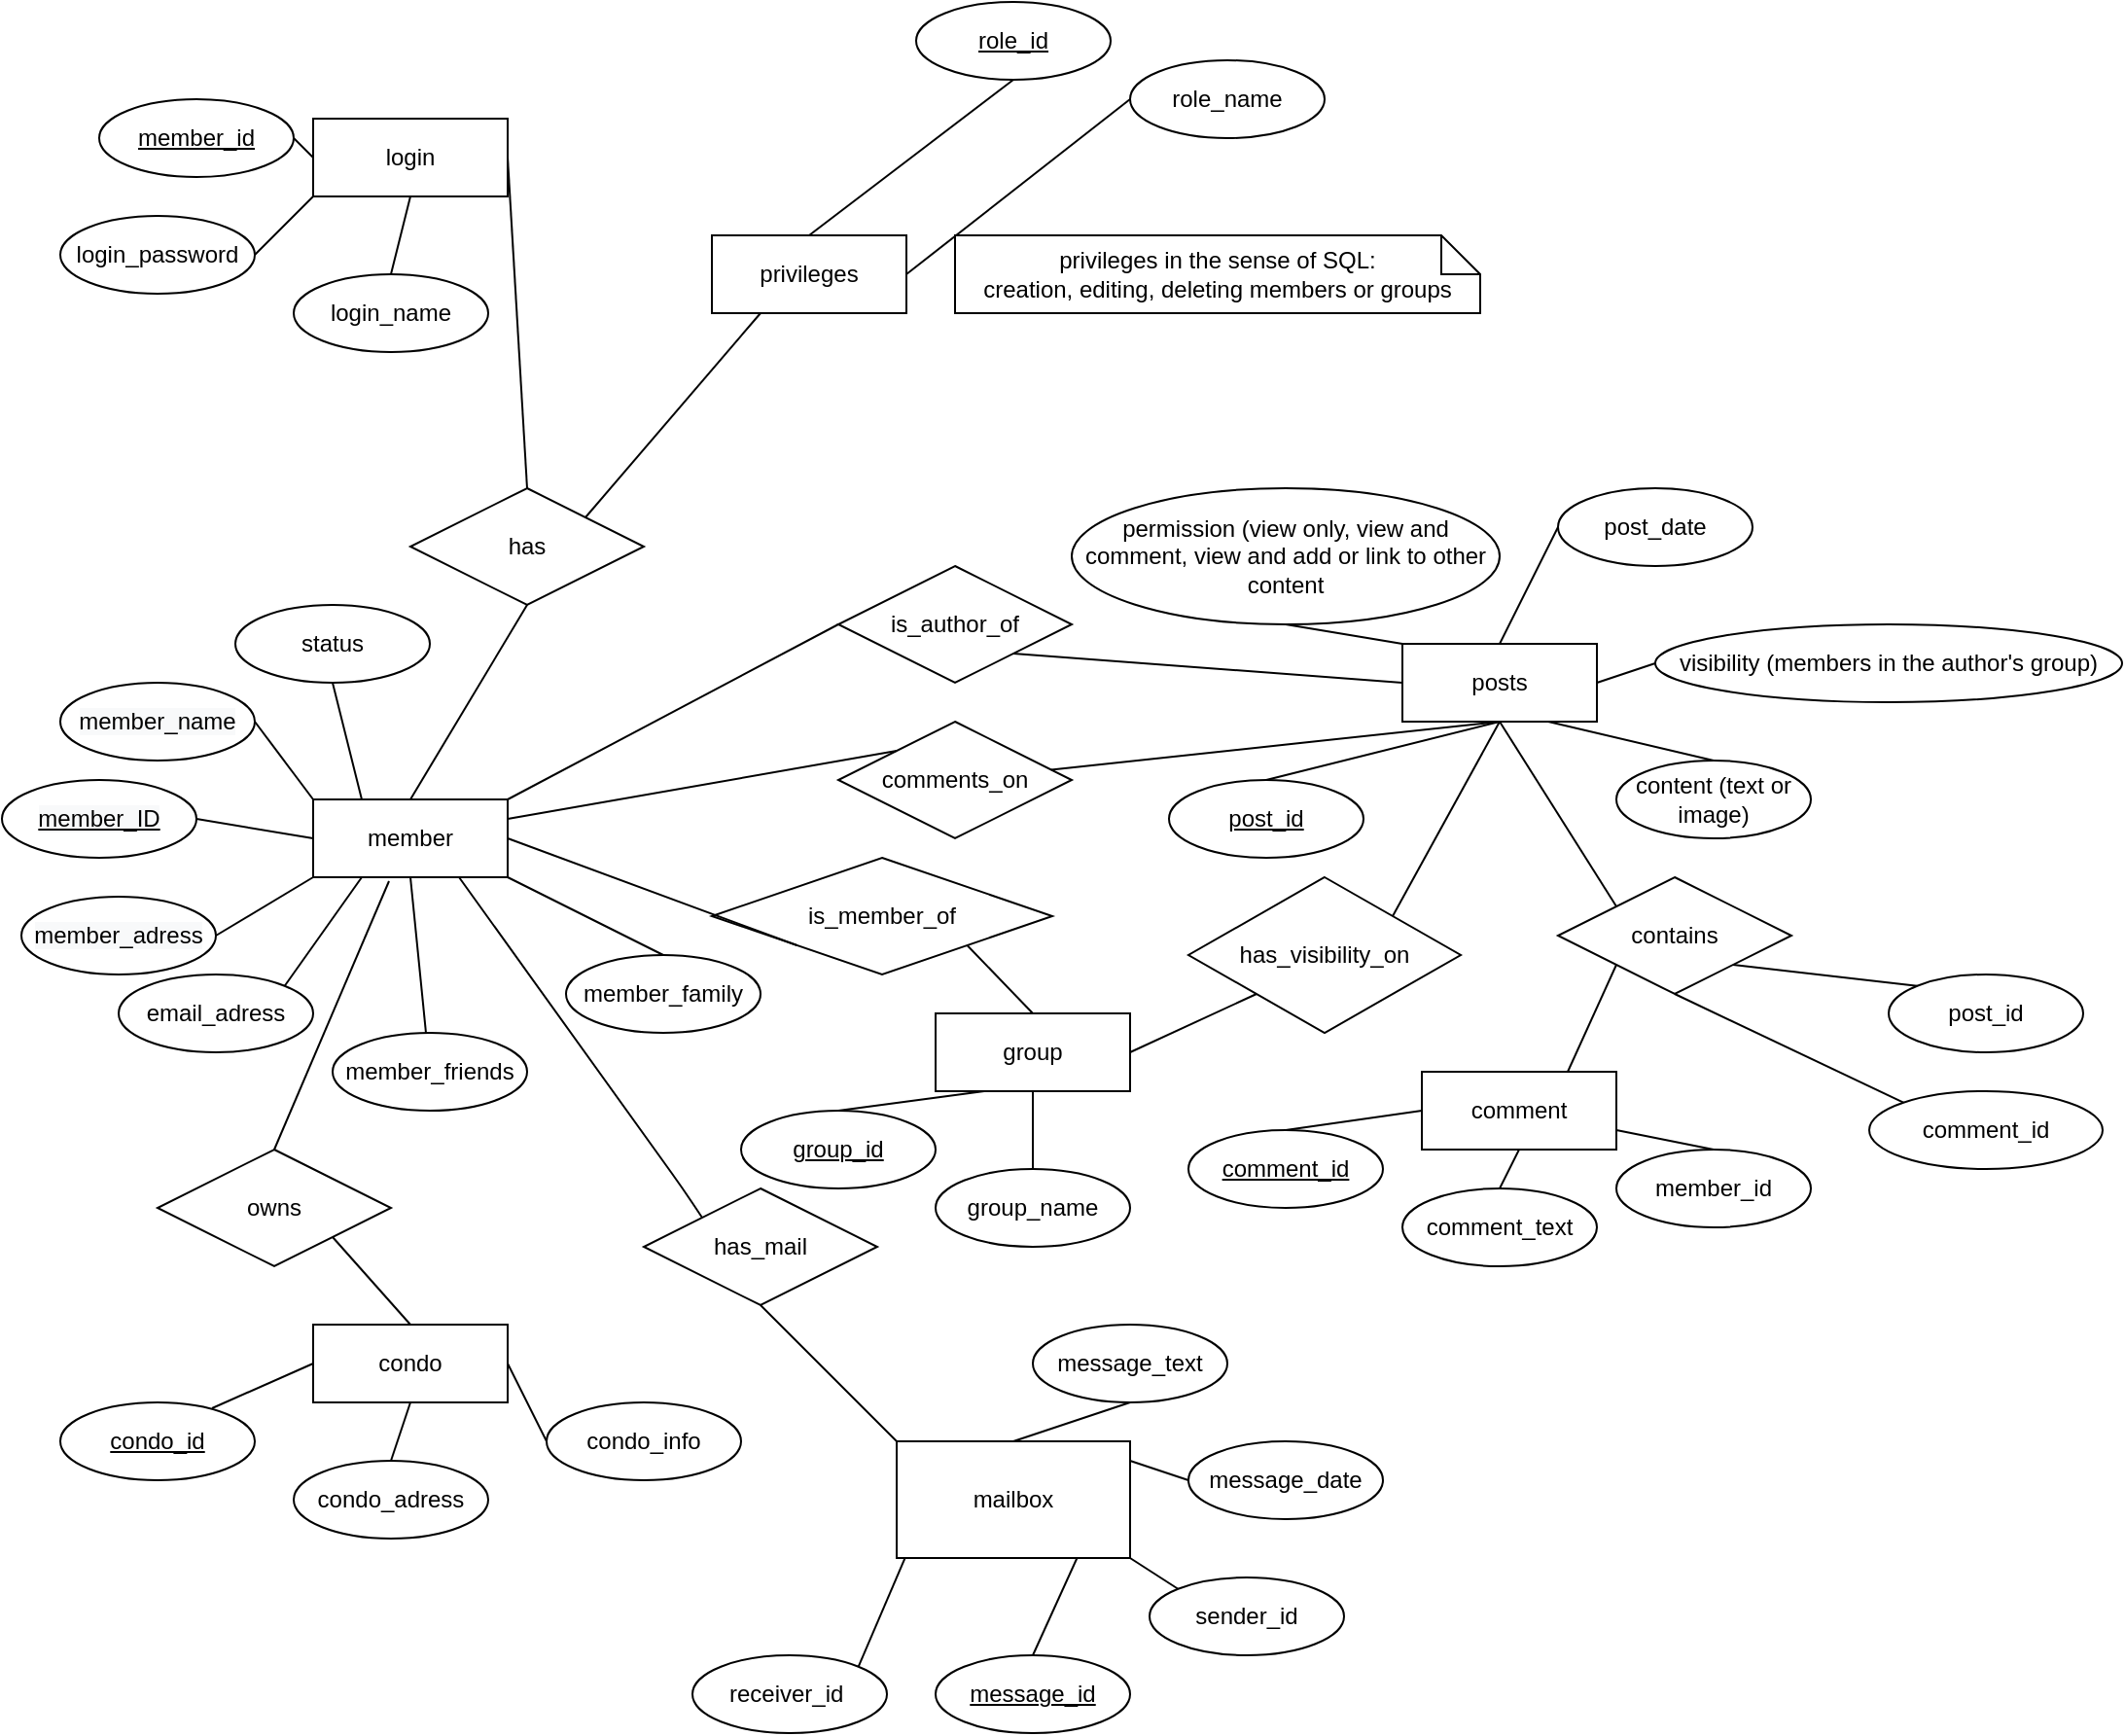 <mxfile version="13.9.8" type="device"><diagram id="R2lEEEUBdFMjLlhIrx00" name="Page-1"><mxGraphModel dx="1422" dy="1862" grid="1" gridSize="10" guides="1" tooltips="1" connect="1" arrows="1" fold="1" page="1" pageScale="1" pageWidth="850" pageHeight="1100" math="0" shadow="0" extFonts="Permanent Marker^https://fonts.googleapis.com/css?family=Permanent+Marker"><root><mxCell id="0"/><mxCell id="1" parent="0"/><mxCell id="h3ni8Memsmb077APxhq8-2" value="member" style="whiteSpace=wrap;html=1;align=center;" parent="1" vertex="1"><mxGeometry x="170" y="390" width="100" height="40" as="geometry"/></mxCell><mxCell id="h3ni8Memsmb077APxhq8-4" value="email_adress" style="ellipse;whiteSpace=wrap;html=1;align=center;" parent="1" vertex="1"><mxGeometry x="70" y="480" width="100" height="40" as="geometry"/></mxCell><mxCell id="h3ni8Memsmb077APxhq8-8" value="member_family" style="ellipse;whiteSpace=wrap;html=1;align=center;" parent="1" vertex="1"><mxGeometry x="300" y="470" width="100" height="40" as="geometry"/></mxCell><mxCell id="h3ni8Memsmb077APxhq8-9" value="member_friends" style="ellipse;whiteSpace=wrap;html=1;align=center;" parent="1" vertex="1"><mxGeometry x="180" y="510" width="100" height="40" as="geometry"/></mxCell><mxCell id="h3ni8Memsmb077APxhq8-10" value="has" style="shape=rhombus;perimeter=rhombusPerimeter;whiteSpace=wrap;html=1;align=center;" parent="1" vertex="1"><mxGeometry x="220" y="230" width="120" height="60" as="geometry"/></mxCell><mxCell id="h3ni8Memsmb077APxhq8-11" value="login" style="whiteSpace=wrap;html=1;align=center;" parent="1" vertex="1"><mxGeometry x="170" y="40" width="100" height="40" as="geometry"/></mxCell><mxCell id="h3ni8Memsmb077APxhq8-13" value="login_password" style="ellipse;whiteSpace=wrap;html=1;align=center;" parent="1" vertex="1"><mxGeometry x="40" y="90" width="100" height="40" as="geometry"/></mxCell><mxCell id="h3ni8Memsmb077APxhq8-14" value="login_name" style="ellipse;whiteSpace=wrap;html=1;align=center;" parent="1" vertex="1"><mxGeometry x="160" y="120" width="100" height="40" as="geometry"/></mxCell><mxCell id="h3ni8Memsmb077APxhq8-17" value="member_id" style="ellipse;whiteSpace=wrap;html=1;align=center;fontStyle=4;" parent="1" vertex="1"><mxGeometry x="60" y="30" width="100" height="40" as="geometry"/></mxCell><mxCell id="h3ni8Memsmb077APxhq8-18" value="&lt;span style=&quot;color: rgb(0 , 0 , 0) ; font-family: &amp;#34;helvetica&amp;#34; ; font-size: 12px ; font-style: normal ; font-weight: 400 ; letter-spacing: normal ; text-align: center ; text-indent: 0px ; text-transform: none ; word-spacing: 0px ; background-color: rgb(248 , 249 , 250) ; display: inline ; float: none&quot;&gt;member_adress&lt;/span&gt;" style="ellipse;whiteSpace=wrap;html=1;align=center;" parent="1" vertex="1"><mxGeometry x="20" y="440" width="100" height="40" as="geometry"/></mxCell><mxCell id="h3ni8Memsmb077APxhq8-19" value="&#10;&#10;&lt;span style=&quot;color: rgb(0, 0, 0); font-family: helvetica; font-size: 12px; font-style: normal; font-weight: 400; letter-spacing: normal; text-align: center; text-indent: 0px; text-transform: none; word-spacing: 0px; background-color: rgb(248, 249, 250); display: inline; float: none;&quot;&gt;member_ID&lt;/span&gt;&#10;&#10;" style="ellipse;whiteSpace=wrap;html=1;align=center;fontStyle=4;" parent="1" vertex="1"><mxGeometry x="10" y="380" width="100" height="40" as="geometry"/></mxCell><mxCell id="h3ni8Memsmb077APxhq8-20" value="&#10;&#10;&lt;span style=&quot;color: rgb(0, 0, 0); font-family: helvetica; font-size: 12px; font-style: normal; font-weight: 400; letter-spacing: normal; text-align: center; text-indent: 0px; text-transform: none; word-spacing: 0px; background-color: rgb(248, 249, 250); display: inline; float: none;&quot;&gt;member_name&lt;/span&gt;&#10;&#10;" style="ellipse;whiteSpace=wrap;html=1;align=center;" parent="1" vertex="1"><mxGeometry x="40" y="330" width="100" height="40" as="geometry"/></mxCell><mxCell id="h3ni8Memsmb077APxhq8-21" value="" style="endArrow=none;html=1;exitX=1;exitY=0.5;exitDx=0;exitDy=0;entryX=0;entryY=0.5;entryDx=0;entryDy=0;" parent="1" source="h3ni8Memsmb077APxhq8-17" target="h3ni8Memsmb077APxhq8-11" edge="1"><mxGeometry width="50" height="50" relative="1" as="geometry"><mxPoint x="400" y="280" as="sourcePoint"/><mxPoint x="450" y="230" as="targetPoint"/></mxGeometry></mxCell><mxCell id="h3ni8Memsmb077APxhq8-22" value="" style="endArrow=none;html=1;exitX=0.5;exitY=0;exitDx=0;exitDy=0;entryX=0.5;entryY=1;entryDx=0;entryDy=0;" parent="1" source="h3ni8Memsmb077APxhq8-14" target="h3ni8Memsmb077APxhq8-11" edge="1"><mxGeometry width="50" height="50" relative="1" as="geometry"><mxPoint x="400" y="280" as="sourcePoint"/><mxPoint x="450" y="230" as="targetPoint"/></mxGeometry></mxCell><mxCell id="h3ni8Memsmb077APxhq8-23" value="" style="endArrow=none;html=1;exitX=1;exitY=0.5;exitDx=0;exitDy=0;entryX=0;entryY=1;entryDx=0;entryDy=0;" parent="1" source="h3ni8Memsmb077APxhq8-13" target="h3ni8Memsmb077APxhq8-11" edge="1"><mxGeometry width="50" height="50" relative="1" as="geometry"><mxPoint x="400" y="280" as="sourcePoint"/><mxPoint x="450" y="230" as="targetPoint"/></mxGeometry></mxCell><mxCell id="h3ni8Memsmb077APxhq8-24" value="privileges" style="whiteSpace=wrap;html=1;align=center;" parent="1" vertex="1"><mxGeometry x="375" y="100" width="100" height="40" as="geometry"/></mxCell><mxCell id="h3ni8Memsmb077APxhq8-25" value="role_id" style="ellipse;whiteSpace=wrap;html=1;align=center;fontStyle=4;" parent="1" vertex="1"><mxGeometry x="480" y="-20" width="100" height="40" as="geometry"/></mxCell><mxCell id="h3ni8Memsmb077APxhq8-27" value="role_name" style="ellipse;whiteSpace=wrap;html=1;align=center;" parent="1" vertex="1"><mxGeometry x="590" y="10" width="100" height="40" as="geometry"/></mxCell><mxCell id="h3ni8Memsmb077APxhq8-33" value="" style="endArrow=none;html=1;entryX=0;entryY=0.5;entryDx=0;entryDy=0;exitX=1;exitY=0.5;exitDx=0;exitDy=0;" parent="1" source="h3ni8Memsmb077APxhq8-24" target="h3ni8Memsmb077APxhq8-27" edge="1"><mxGeometry width="50" height="50" relative="1" as="geometry"><mxPoint x="400" y="160" as="sourcePoint"/><mxPoint x="450" y="110" as="targetPoint"/></mxGeometry></mxCell><mxCell id="h3ni8Memsmb077APxhq8-35" value="" style="endArrow=none;html=1;entryX=0.5;entryY=0;entryDx=0;entryDy=0;exitX=0.5;exitY=1;exitDx=0;exitDy=0;" parent="1" source="h3ni8Memsmb077APxhq8-25" target="h3ni8Memsmb077APxhq8-24" edge="1"><mxGeometry width="50" height="50" relative="1" as="geometry"><mxPoint x="400" y="160" as="sourcePoint"/><mxPoint x="450" y="110" as="targetPoint"/></mxGeometry></mxCell><mxCell id="h3ni8Memsmb077APxhq8-40" value="" style="endArrow=none;html=1;entryX=1;entryY=0.5;entryDx=0;entryDy=0;exitX=0.5;exitY=0;exitDx=0;exitDy=0;" parent="1" source="h3ni8Memsmb077APxhq8-10" target="h3ni8Memsmb077APxhq8-11" edge="1"><mxGeometry width="50" height="50" relative="1" as="geometry"><mxPoint x="400" y="160" as="sourcePoint"/><mxPoint x="450" y="110" as="targetPoint"/></mxGeometry></mxCell><mxCell id="h3ni8Memsmb077APxhq8-41" value="" style="endArrow=none;html=1;entryX=0.5;entryY=1;entryDx=0;entryDy=0;exitX=0.5;exitY=0;exitDx=0;exitDy=0;" parent="1" source="h3ni8Memsmb077APxhq8-2" target="h3ni8Memsmb077APxhq8-10" edge="1"><mxGeometry width="50" height="50" relative="1" as="geometry"><mxPoint x="400" y="380" as="sourcePoint"/><mxPoint x="450" y="330" as="targetPoint"/></mxGeometry></mxCell><mxCell id="h3ni8Memsmb077APxhq8-42" value="" style="endArrow=none;html=1;exitX=1;exitY=0.5;exitDx=0;exitDy=0;entryX=0;entryY=1;entryDx=0;entryDy=0;" parent="1" source="h3ni8Memsmb077APxhq8-18" target="h3ni8Memsmb077APxhq8-2" edge="1"><mxGeometry width="50" height="50" relative="1" as="geometry"><mxPoint x="400" y="380" as="sourcePoint"/><mxPoint x="450" y="330" as="targetPoint"/></mxGeometry></mxCell><mxCell id="h3ni8Memsmb077APxhq8-43" value="" style="endArrow=none;html=1;exitX=1;exitY=1;exitDx=0;exitDy=0;entryX=0.5;entryY=0;entryDx=0;entryDy=0;" parent="1" source="h3ni8Memsmb077APxhq8-2" target="h3ni8Memsmb077APxhq8-8" edge="1"><mxGeometry width="50" height="50" relative="1" as="geometry"><mxPoint x="400" y="380" as="sourcePoint"/><mxPoint x="450" y="330" as="targetPoint"/></mxGeometry></mxCell><mxCell id="h3ni8Memsmb077APxhq8-44" value="" style="endArrow=none;html=1;exitX=1;exitY=0.5;exitDx=0;exitDy=0;entryX=0;entryY=0.5;entryDx=0;entryDy=0;" parent="1" source="h3ni8Memsmb077APxhq8-19" target="h3ni8Memsmb077APxhq8-2" edge="1"><mxGeometry width="50" height="50" relative="1" as="geometry"><mxPoint x="400" y="380" as="sourcePoint"/><mxPoint x="450" y="330" as="targetPoint"/></mxGeometry></mxCell><mxCell id="h3ni8Memsmb077APxhq8-45" value="" style="endArrow=none;html=1;entryX=1;entryY=0.5;entryDx=0;entryDy=0;exitX=0;exitY=0;exitDx=0;exitDy=0;" parent="1" source="h3ni8Memsmb077APxhq8-2" target="h3ni8Memsmb077APxhq8-20" edge="1"><mxGeometry width="50" height="50" relative="1" as="geometry"><mxPoint x="400" y="380" as="sourcePoint"/><mxPoint x="450" y="330" as="targetPoint"/></mxGeometry></mxCell><mxCell id="h3ni8Memsmb077APxhq8-46" value="" style="endArrow=none;html=1;entryX=0.5;entryY=1;entryDx=0;entryDy=0;" parent="1" source="h3ni8Memsmb077APxhq8-9" target="h3ni8Memsmb077APxhq8-2" edge="1"><mxGeometry width="50" height="50" relative="1" as="geometry"><mxPoint x="400" y="380" as="sourcePoint"/><mxPoint x="450" y="330" as="targetPoint"/></mxGeometry></mxCell><mxCell id="h3ni8Memsmb077APxhq8-47" value="" style="endArrow=none;html=1;exitX=1;exitY=0;exitDx=0;exitDy=0;entryX=0.25;entryY=1;entryDx=0;entryDy=0;" parent="1" source="h3ni8Memsmb077APxhq8-4" target="h3ni8Memsmb077APxhq8-2" edge="1"><mxGeometry width="50" height="50" relative="1" as="geometry"><mxPoint x="400" y="380" as="sourcePoint"/><mxPoint x="450" y="330" as="targetPoint"/></mxGeometry></mxCell><mxCell id="h3ni8Memsmb077APxhq8-49" value="" style="endArrow=none;html=1;exitX=1;exitY=0;exitDx=0;exitDy=0;entryX=0.25;entryY=1;entryDx=0;entryDy=0;" parent="1" source="h3ni8Memsmb077APxhq8-10" target="h3ni8Memsmb077APxhq8-24" edge="1"><mxGeometry width="50" height="50" relative="1" as="geometry"><mxPoint x="400" y="210" as="sourcePoint"/><mxPoint x="450" y="160" as="targetPoint"/></mxGeometry></mxCell><mxCell id="h3ni8Memsmb077APxhq8-50" value="is_member_of" style="shape=rhombus;perimeter=rhombusPerimeter;whiteSpace=wrap;html=1;align=center;" parent="1" vertex="1"><mxGeometry x="375" y="420" width="175" height="60" as="geometry"/></mxCell><mxCell id="h3ni8Memsmb077APxhq8-51" value="group" style="whiteSpace=wrap;html=1;align=center;" parent="1" vertex="1"><mxGeometry x="490" y="500" width="100" height="40" as="geometry"/></mxCell><mxCell id="h3ni8Memsmb077APxhq8-52" value="group_id" style="ellipse;whiteSpace=wrap;html=1;align=center;fontStyle=4;" parent="1" vertex="1"><mxGeometry x="390" y="550" width="100" height="40" as="geometry"/></mxCell><mxCell id="h3ni8Memsmb077APxhq8-53" value="group_name" style="ellipse;whiteSpace=wrap;html=1;align=center;" parent="1" vertex="1"><mxGeometry x="490" y="580" width="100" height="40" as="geometry"/></mxCell><mxCell id="h3ni8Memsmb077APxhq8-54" value="" style="endArrow=none;html=1;exitX=0.5;exitY=0;exitDx=0;exitDy=0;entryX=0.5;entryY=1;entryDx=0;entryDy=0;" parent="1" source="h3ni8Memsmb077APxhq8-53" target="h3ni8Memsmb077APxhq8-51" edge="1"><mxGeometry width="50" height="50" relative="1" as="geometry"><mxPoint x="400" y="460" as="sourcePoint"/><mxPoint x="450" y="410" as="targetPoint"/></mxGeometry></mxCell><mxCell id="h3ni8Memsmb077APxhq8-55" value="" style="endArrow=none;html=1;entryX=0.25;entryY=1;entryDx=0;entryDy=0;exitX=0.5;exitY=0;exitDx=0;exitDy=0;" parent="1" source="h3ni8Memsmb077APxhq8-52" target="h3ni8Memsmb077APxhq8-51" edge="1"><mxGeometry width="50" height="50" relative="1" as="geometry"><mxPoint x="400" y="460" as="sourcePoint"/><mxPoint x="450" y="410" as="targetPoint"/></mxGeometry></mxCell><mxCell id="h3ni8Memsmb077APxhq8-56" value="" style="endArrow=none;html=1;exitX=1;exitY=0.5;exitDx=0;exitDy=0;entryX=0;entryY=1;entryDx=0;entryDy=0;" parent="1" source="h3ni8Memsmb077APxhq8-2" target="h3ni8Memsmb077APxhq8-50" edge="1"><mxGeometry width="50" height="50" relative="1" as="geometry"><mxPoint x="400" y="460" as="sourcePoint"/><mxPoint x="450" y="410" as="targetPoint"/></mxGeometry></mxCell><mxCell id="h3ni8Memsmb077APxhq8-57" value="" style="endArrow=none;html=1;entryX=1;entryY=1;entryDx=0;entryDy=0;exitX=0.5;exitY=0;exitDx=0;exitDy=0;" parent="1" source="h3ni8Memsmb077APxhq8-51" target="h3ni8Memsmb077APxhq8-50" edge="1"><mxGeometry width="50" height="50" relative="1" as="geometry"><mxPoint x="400" y="460" as="sourcePoint"/><mxPoint x="450" y="410" as="targetPoint"/></mxGeometry></mxCell><mxCell id="h3ni8Memsmb077APxhq8-58" value="is_author_of" style="shape=rhombus;perimeter=rhombusPerimeter;whiteSpace=wrap;html=1;align=center;" parent="1" vertex="1"><mxGeometry x="440" y="270" width="120" height="60" as="geometry"/></mxCell><mxCell id="h3ni8Memsmb077APxhq8-59" value="" style="endArrow=none;html=1;exitX=1;exitY=0;exitDx=0;exitDy=0;entryX=0;entryY=0.5;entryDx=0;entryDy=0;" parent="1" source="h3ni8Memsmb077APxhq8-2" target="h3ni8Memsmb077APxhq8-58" edge="1"><mxGeometry width="50" height="50" relative="1" as="geometry"><mxPoint x="400" y="460" as="sourcePoint"/><mxPoint x="450" y="410" as="targetPoint"/></mxGeometry></mxCell><mxCell id="h3ni8Memsmb077APxhq8-60" value="posts" style="whiteSpace=wrap;html=1;align=center;" parent="1" vertex="1"><mxGeometry x="730" y="310" width="100" height="40" as="geometry"/></mxCell><mxCell id="h3ni8Memsmb077APxhq8-61" value="post_id" style="ellipse;whiteSpace=wrap;html=1;align=center;fontStyle=4;" parent="1" vertex="1"><mxGeometry x="610" y="380" width="100" height="40" as="geometry"/></mxCell><mxCell id="h3ni8Memsmb077APxhq8-62" value="content (text or image)" style="ellipse;whiteSpace=wrap;html=1;align=center;" parent="1" vertex="1"><mxGeometry x="840" y="370" width="100" height="40" as="geometry"/></mxCell><mxCell id="h3ni8Memsmb077APxhq8-63" value="visibility (members in the author's group)" style="ellipse;whiteSpace=wrap;html=1;align=center;" parent="1" vertex="1"><mxGeometry x="860" y="300" width="240" height="40" as="geometry"/></mxCell><mxCell id="h3ni8Memsmb077APxhq8-64" value="post_date" style="ellipse;whiteSpace=wrap;html=1;align=center;" parent="1" vertex="1"><mxGeometry x="810" y="230" width="100" height="40" as="geometry"/></mxCell><mxCell id="h3ni8Memsmb077APxhq8-65" value="" style="endArrow=none;html=1;entryX=0.75;entryY=1;entryDx=0;entryDy=0;exitX=0.5;exitY=0;exitDx=0;exitDy=0;" parent="1" source="h3ni8Memsmb077APxhq8-62" target="h3ni8Memsmb077APxhq8-60" edge="1"><mxGeometry width="50" height="50" relative="1" as="geometry"><mxPoint x="460" y="440" as="sourcePoint"/><mxPoint x="510" y="390" as="targetPoint"/></mxGeometry></mxCell><mxCell id="h3ni8Memsmb077APxhq8-66" value="" style="endArrow=none;html=1;entryX=0.5;entryY=1;entryDx=0;entryDy=0;exitX=0.5;exitY=0;exitDx=0;exitDy=0;" parent="1" source="h3ni8Memsmb077APxhq8-61" target="h3ni8Memsmb077APxhq8-60" edge="1"><mxGeometry width="50" height="50" relative="1" as="geometry"><mxPoint x="690" y="370" as="sourcePoint"/><mxPoint x="510" y="390" as="targetPoint"/></mxGeometry></mxCell><mxCell id="h3ni8Memsmb077APxhq8-67" value="" style="endArrow=none;html=1;exitX=1;exitY=0.5;exitDx=0;exitDy=0;entryX=0;entryY=0.5;entryDx=0;entryDy=0;" parent="1" source="h3ni8Memsmb077APxhq8-60" edge="1" target="h3ni8Memsmb077APxhq8-63"><mxGeometry width="50" height="50" relative="1" as="geometry"><mxPoint x="460" y="440" as="sourcePoint"/><mxPoint x="840" y="320" as="targetPoint"/></mxGeometry></mxCell><mxCell id="h3ni8Memsmb077APxhq8-68" value="" style="endArrow=none;html=1;entryX=0;entryY=0.5;entryDx=0;entryDy=0;exitX=0.5;exitY=0;exitDx=0;exitDy=0;" parent="1" source="h3ni8Memsmb077APxhq8-60" target="h3ni8Memsmb077APxhq8-64" edge="1"><mxGeometry width="50" height="50" relative="1" as="geometry"><mxPoint x="460" y="440" as="sourcePoint"/><mxPoint x="510" y="390" as="targetPoint"/></mxGeometry></mxCell><mxCell id="h3ni8Memsmb077APxhq8-69" value="" style="endArrow=none;html=1;entryX=1;entryY=1;entryDx=0;entryDy=0;exitX=0;exitY=0.5;exitDx=0;exitDy=0;" parent="1" source="h3ni8Memsmb077APxhq8-60" target="h3ni8Memsmb077APxhq8-58" edge="1"><mxGeometry width="50" height="50" relative="1" as="geometry"><mxPoint x="400" y="460" as="sourcePoint"/><mxPoint x="450" y="410" as="targetPoint"/></mxGeometry></mxCell><mxCell id="h3ni8Memsmb077APxhq8-70" value="condo" style="whiteSpace=wrap;html=1;align=center;" parent="1" vertex="1"><mxGeometry x="170" y="660" width="100" height="40" as="geometry"/></mxCell><mxCell id="h3ni8Memsmb077APxhq8-71" value="owns" style="shape=rhombus;perimeter=rhombusPerimeter;whiteSpace=wrap;html=1;align=center;" parent="1" vertex="1"><mxGeometry x="90" y="570" width="120" height="60" as="geometry"/></mxCell><mxCell id="h3ni8Memsmb077APxhq8-72" value="condo_adress" style="ellipse;whiteSpace=wrap;html=1;align=center;" parent="1" vertex="1"><mxGeometry x="160" y="730" width="100" height="40" as="geometry"/></mxCell><mxCell id="h3ni8Memsmb077APxhq8-73" value="condo_id" style="ellipse;whiteSpace=wrap;html=1;align=center;fontStyle=4;" parent="1" vertex="1"><mxGeometry x="40" y="700" width="100" height="40" as="geometry"/></mxCell><mxCell id="h3ni8Memsmb077APxhq8-74" value="" style="endArrow=none;html=1;entryX=0.39;entryY=1.05;entryDx=0;entryDy=0;exitX=0.5;exitY=0;exitDx=0;exitDy=0;entryPerimeter=0;" parent="1" source="h3ni8Memsmb077APxhq8-71" target="h3ni8Memsmb077APxhq8-2" edge="1"><mxGeometry width="50" height="50" relative="1" as="geometry"><mxPoint x="400" y="600" as="sourcePoint"/><mxPoint x="450" y="550" as="targetPoint"/></mxGeometry></mxCell><mxCell id="h3ni8Memsmb077APxhq8-75" value="" style="endArrow=none;html=1;exitX=1;exitY=1;exitDx=0;exitDy=0;entryX=0.5;entryY=0;entryDx=0;entryDy=0;" parent="1" source="h3ni8Memsmb077APxhq8-71" target="h3ni8Memsmb077APxhq8-70" edge="1"><mxGeometry width="50" height="50" relative="1" as="geometry"><mxPoint x="400" y="600" as="sourcePoint"/><mxPoint x="450" y="550" as="targetPoint"/></mxGeometry></mxCell><mxCell id="h3ni8Memsmb077APxhq8-76" value="condo_info" style="ellipse;whiteSpace=wrap;html=1;align=center;" parent="1" vertex="1"><mxGeometry x="290" y="700" width="100" height="40" as="geometry"/></mxCell><mxCell id="h3ni8Memsmb077APxhq8-77" value="" style="endArrow=none;html=1;exitX=0;exitY=0.5;exitDx=0;exitDy=0;entryX=1;entryY=0.5;entryDx=0;entryDy=0;" parent="1" source="h3ni8Memsmb077APxhq8-76" target="h3ni8Memsmb077APxhq8-70" edge="1"><mxGeometry width="50" height="50" relative="1" as="geometry"><mxPoint x="400" y="600" as="sourcePoint"/><mxPoint x="450" y="550" as="targetPoint"/></mxGeometry></mxCell><mxCell id="h3ni8Memsmb077APxhq8-78" value="" style="endArrow=none;html=1;exitX=0.5;exitY=0;exitDx=0;exitDy=0;entryX=0.5;entryY=1;entryDx=0;entryDy=0;" parent="1" source="h3ni8Memsmb077APxhq8-72" target="h3ni8Memsmb077APxhq8-70" edge="1"><mxGeometry width="50" height="50" relative="1" as="geometry"><mxPoint x="400" y="600" as="sourcePoint"/><mxPoint x="450" y="550" as="targetPoint"/></mxGeometry></mxCell><mxCell id="h3ni8Memsmb077APxhq8-79" value="" style="endArrow=none;html=1;exitX=0.78;exitY=0.075;exitDx=0;exitDy=0;exitPerimeter=0;entryX=0;entryY=0.5;entryDx=0;entryDy=0;" parent="1" source="h3ni8Memsmb077APxhq8-73" target="h3ni8Memsmb077APxhq8-70" edge="1"><mxGeometry width="50" height="50" relative="1" as="geometry"><mxPoint x="400" y="600" as="sourcePoint"/><mxPoint x="450" y="550" as="targetPoint"/></mxGeometry></mxCell><mxCell id="h3ni8Memsmb077APxhq8-80" value="comments_on" style="shape=rhombus;perimeter=rhombusPerimeter;whiteSpace=wrap;html=1;align=center;" parent="1" vertex="1"><mxGeometry x="440" y="350" width="120" height="60" as="geometry"/></mxCell><mxCell id="h3ni8Memsmb077APxhq8-81" value="comment" style="whiteSpace=wrap;html=1;align=center;" parent="1" vertex="1"><mxGeometry x="740" y="530" width="100" height="40" as="geometry"/></mxCell><mxCell id="h3ni8Memsmb077APxhq8-82" value="comment_id" style="ellipse;whiteSpace=wrap;html=1;align=center;fontStyle=4;" parent="1" vertex="1"><mxGeometry x="620" y="560" width="100" height="40" as="geometry"/></mxCell><mxCell id="h3ni8Memsmb077APxhq8-83" value="comment_text" style="ellipse;whiteSpace=wrap;html=1;align=center;" parent="1" vertex="1"><mxGeometry x="730" y="590" width="100" height="40" as="geometry"/></mxCell><mxCell id="h3ni8Memsmb077APxhq8-85" value="" style="endArrow=none;html=1;entryX=0.5;entryY=1;entryDx=0;entryDy=0;exitX=0.5;exitY=0;exitDx=0;exitDy=0;" parent="1" source="h3ni8Memsmb077APxhq8-83" target="h3ni8Memsmb077APxhq8-81" edge="1"><mxGeometry width="50" height="50" relative="1" as="geometry"><mxPoint x="470" y="570" as="sourcePoint"/><mxPoint x="520" y="520" as="targetPoint"/></mxGeometry></mxCell><mxCell id="h3ni8Memsmb077APxhq8-86" value="" style="endArrow=none;html=1;entryX=0;entryY=0.5;entryDx=0;entryDy=0;exitX=0.5;exitY=0;exitDx=0;exitDy=0;" parent="1" source="h3ni8Memsmb077APxhq8-82" target="h3ni8Memsmb077APxhq8-81" edge="1"><mxGeometry width="50" height="50" relative="1" as="geometry"><mxPoint x="680" y="570" as="sourcePoint"/><mxPoint x="460" y="540" as="targetPoint"/></mxGeometry></mxCell><mxCell id="h3ni8Memsmb077APxhq8-87" value="" style="endArrow=none;html=1;entryX=0;entryY=0;entryDx=0;entryDy=0;exitX=1;exitY=0.25;exitDx=0;exitDy=0;" parent="1" source="h3ni8Memsmb077APxhq8-2" target="h3ni8Memsmb077APxhq8-80" edge="1"><mxGeometry width="50" height="50" relative="1" as="geometry"><mxPoint x="280" y="420" as="sourcePoint"/><mxPoint x="450" y="530" as="targetPoint"/></mxGeometry></mxCell><mxCell id="h3ni8Memsmb077APxhq8-88" value="" style="endArrow=none;html=1;entryX=0.5;entryY=1;entryDx=0;entryDy=0;" parent="1" source="h3ni8Memsmb077APxhq8-80" target="h3ni8Memsmb077APxhq8-60" edge="1"><mxGeometry width="50" height="50" relative="1" as="geometry"><mxPoint x="730" y="440" as="sourcePoint"/><mxPoint x="510" y="510" as="targetPoint"/></mxGeometry></mxCell><mxCell id="h3ni8Memsmb077APxhq8-89" value="member_id" style="ellipse;whiteSpace=wrap;html=1;align=center;" parent="1" vertex="1"><mxGeometry x="840" y="570" width="100" height="40" as="geometry"/></mxCell><mxCell id="h3ni8Memsmb077APxhq8-90" value="post_id" style="ellipse;whiteSpace=wrap;html=1;align=center;" parent="1" vertex="1"><mxGeometry x="980" y="480" width="100" height="40" as="geometry"/></mxCell><mxCell id="h3ni8Memsmb077APxhq8-92" value="" style="endArrow=none;html=1;entryX=1;entryY=1;entryDx=0;entryDy=0;exitX=0;exitY=0;exitDx=0;exitDy=0;" parent="1" source="h3ni8Memsmb077APxhq8-90" target="Rss6tyHD50AQzj5xC_tv-4" edge="1"><mxGeometry width="50" height="50" relative="1" as="geometry"><mxPoint x="710" y="560" as="sourcePoint"/><mxPoint x="760" y="510" as="targetPoint"/></mxGeometry></mxCell><mxCell id="h3ni8Memsmb077APxhq8-93" value="has_mail" style="shape=rhombus;perimeter=rhombusPerimeter;whiteSpace=wrap;html=1;align=center;" parent="1" vertex="1"><mxGeometry x="340" y="590" width="120" height="60" as="geometry"/></mxCell><mxCell id="h3ni8Memsmb077APxhq8-94" value="" style="endArrow=none;html=1;entryX=0.75;entryY=1;entryDx=0;entryDy=0;exitX=0;exitY=0;exitDx=0;exitDy=0;" parent="1" source="h3ni8Memsmb077APxhq8-93" target="h3ni8Memsmb077APxhq8-2" edge="1"><mxGeometry width="50" height="50" relative="1" as="geometry"><mxPoint x="190" y="670" as="sourcePoint"/><mxPoint x="240" y="620" as="targetPoint"/><Array as="points"><mxPoint x="360" y="590"/></Array></mxGeometry></mxCell><mxCell id="h3ni8Memsmb077APxhq8-96" value="message_id" style="ellipse;whiteSpace=wrap;html=1;align=center;fontStyle=4;" parent="1" vertex="1"><mxGeometry x="490" y="830" width="100" height="40" as="geometry"/></mxCell><mxCell id="h3ni8Memsmb077APxhq8-97" value="sender_id" style="ellipse;whiteSpace=wrap;html=1;align=center;" parent="1" vertex="1"><mxGeometry x="600" y="790" width="100" height="40" as="geometry"/></mxCell><mxCell id="h3ni8Memsmb077APxhq8-98" value="receiver_id&amp;nbsp;" style="ellipse;whiteSpace=wrap;html=1;align=center;" parent="1" vertex="1"><mxGeometry x="365" y="830" width="100" height="40" as="geometry"/></mxCell><mxCell id="h3ni8Memsmb077APxhq8-100" value="message_date" style="ellipse;whiteSpace=wrap;html=1;align=center;" parent="1" vertex="1"><mxGeometry x="620" y="720" width="100" height="40" as="geometry"/></mxCell><mxCell id="h3ni8Memsmb077APxhq8-101" value="message_text" style="ellipse;whiteSpace=wrap;html=1;align=center;" parent="1" vertex="1"><mxGeometry x="540" y="660" width="100" height="40" as="geometry"/></mxCell><mxCell id="h3ni8Memsmb077APxhq8-102" value="" style="endArrow=none;html=1;exitX=0.5;exitY=0;exitDx=0;exitDy=0;entryX=1;entryY=0;entryDx=0;entryDy=0;" parent="1" source="h3ni8Memsmb077APxhq8-96" target="Rss6tyHD50AQzj5xC_tv-1" edge="1"><mxGeometry width="50" height="50" relative="1" as="geometry"><mxPoint x="280" y="670" as="sourcePoint"/><mxPoint x="330" y="620" as="targetPoint"/></mxGeometry></mxCell><mxCell id="h3ni8Memsmb077APxhq8-103" value="" style="endArrow=none;html=1;entryX=0;entryY=0.5;entryDx=0;entryDy=0;exitX=0.75;exitY=0;exitDx=0;exitDy=0;" parent="1" source="Rss6tyHD50AQzj5xC_tv-1" target="h3ni8Memsmb077APxhq8-100" edge="1"><mxGeometry width="50" height="50" relative="1" as="geometry"><mxPoint x="280" y="670" as="sourcePoint"/><mxPoint x="330" y="620" as="targetPoint"/></mxGeometry></mxCell><mxCell id="h3ni8Memsmb077APxhq8-104" value="" style="endArrow=none;html=1;entryX=0.5;entryY=1;entryDx=0;entryDy=0;exitX=0.5;exitY=0;exitDx=0;exitDy=0;" parent="1" source="Rss6tyHD50AQzj5xC_tv-1" target="h3ni8Memsmb077APxhq8-101" edge="1"><mxGeometry width="50" height="50" relative="1" as="geometry"><mxPoint x="280" y="670" as="sourcePoint"/><mxPoint x="330" y="620" as="targetPoint"/></mxGeometry></mxCell><mxCell id="h3ni8Memsmb077APxhq8-105" value="" style="endArrow=none;html=1;entryX=0.25;entryY=0;entryDx=0;entryDy=0;exitX=1;exitY=0;exitDx=0;exitDy=0;" parent="1" source="h3ni8Memsmb077APxhq8-98" target="Rss6tyHD50AQzj5xC_tv-1" edge="1"><mxGeometry width="50" height="50" relative="1" as="geometry"><mxPoint x="280" y="670" as="sourcePoint"/><mxPoint x="330" y="620" as="targetPoint"/></mxGeometry></mxCell><mxCell id="syieMKZuZGmAm5HJCXAZ-3" value="status" style="ellipse;whiteSpace=wrap;html=1;align=center;" parent="1" vertex="1"><mxGeometry x="130" y="290" width="100" height="40" as="geometry"/></mxCell><mxCell id="syieMKZuZGmAm5HJCXAZ-6" style="edgeStyle=orthogonalEdgeStyle;rounded=0;orthogonalLoop=1;jettySize=auto;html=1;exitX=0.5;exitY=1;exitDx=0;exitDy=0;endArrow=none;endFill=0;" parent="1" source="syieMKZuZGmAm5HJCXAZ-3" target="syieMKZuZGmAm5HJCXAZ-3" edge="1"><mxGeometry relative="1" as="geometry"/></mxCell><mxCell id="syieMKZuZGmAm5HJCXAZ-8" value="" style="endArrow=none;html=1;entryX=0.5;entryY=1;entryDx=0;entryDy=0;exitX=0.25;exitY=0;exitDx=0;exitDy=0;" parent="1" source="h3ni8Memsmb077APxhq8-2" target="syieMKZuZGmAm5HJCXAZ-3" edge="1"><mxGeometry width="50" height="50" relative="1" as="geometry"><mxPoint x="170" y="380" as="sourcePoint"/><mxPoint x="220" y="330" as="targetPoint"/></mxGeometry></mxCell><mxCell id="Rss6tyHD50AQzj5xC_tv-1" value="mailbox" style="rounded=0;whiteSpace=wrap;html=1;" parent="1" vertex="1"><mxGeometry x="470" y="720" width="120" height="60" as="geometry"/></mxCell><mxCell id="Rss6tyHD50AQzj5xC_tv-2" value="" style="endArrow=none;html=1;entryX=0.5;entryY=1;entryDx=0;entryDy=0;exitX=0;exitY=0;exitDx=0;exitDy=0;" parent="1" source="Rss6tyHD50AQzj5xC_tv-1" target="h3ni8Memsmb077APxhq8-93" edge="1"><mxGeometry width="50" height="50" relative="1" as="geometry"><mxPoint x="420" y="710" as="sourcePoint"/><mxPoint x="470" y="660" as="targetPoint"/></mxGeometry></mxCell><mxCell id="Rss6tyHD50AQzj5xC_tv-3" value="" style="endArrow=none;html=1;entryX=1;entryY=1;entryDx=0;entryDy=0;exitX=0;exitY=0;exitDx=0;exitDy=0;" parent="1" source="h3ni8Memsmb077APxhq8-97" target="Rss6tyHD50AQzj5xC_tv-1" edge="1"><mxGeometry width="50" height="50" relative="1" as="geometry"><mxPoint x="760" y="830" as="sourcePoint"/><mxPoint x="810" y="780" as="targetPoint"/></mxGeometry></mxCell><mxCell id="Rss6tyHD50AQzj5xC_tv-4" value="contains" style="shape=rhombus;perimeter=rhombusPerimeter;whiteSpace=wrap;html=1;align=center;" parent="1" vertex="1"><mxGeometry x="810" y="430" width="120" height="60" as="geometry"/></mxCell><mxCell id="Rss6tyHD50AQzj5xC_tv-6" value="" style="endArrow=none;html=1;entryX=0.5;entryY=1;entryDx=0;entryDy=0;exitX=0;exitY=0;exitDx=0;exitDy=0;" parent="1" source="Rss6tyHD50AQzj5xC_tv-4" target="h3ni8Memsmb077APxhq8-60" edge="1"><mxGeometry width="50" height="50" relative="1" as="geometry"><mxPoint x="780" y="440" as="sourcePoint"/><mxPoint x="830" y="390" as="targetPoint"/></mxGeometry></mxCell><mxCell id="Rss6tyHD50AQzj5xC_tv-7" value="" style="endArrow=none;html=1;entryX=0;entryY=1;entryDx=0;entryDy=0;exitX=0.75;exitY=0;exitDx=0;exitDy=0;" parent="1" source="h3ni8Memsmb077APxhq8-81" target="Rss6tyHD50AQzj5xC_tv-4" edge="1"><mxGeometry width="50" height="50" relative="1" as="geometry"><mxPoint x="790" y="510" as="sourcePoint"/><mxPoint x="840" y="460" as="targetPoint"/></mxGeometry></mxCell><mxCell id="Rss6tyHD50AQzj5xC_tv-9" value="comment_id" style="ellipse;whiteSpace=wrap;html=1;" parent="1" vertex="1"><mxGeometry x="970" y="540" width="120" height="40" as="geometry"/></mxCell><mxCell id="Rss6tyHD50AQzj5xC_tv-10" value="" style="endArrow=none;html=1;entryX=0.5;entryY=1;entryDx=0;entryDy=0;exitX=0;exitY=0;exitDx=0;exitDy=0;" parent="1" source="Rss6tyHD50AQzj5xC_tv-9" target="Rss6tyHD50AQzj5xC_tv-4" edge="1"><mxGeometry width="50" height="50" relative="1" as="geometry"><mxPoint x="880" y="540" as="sourcePoint"/><mxPoint x="930" y="490" as="targetPoint"/></mxGeometry></mxCell><mxCell id="Rss6tyHD50AQzj5xC_tv-11" value="" style="endArrow=none;html=1;exitX=1;exitY=0.75;exitDx=0;exitDy=0;entryX=0.5;entryY=0;entryDx=0;entryDy=0;" parent="1" source="h3ni8Memsmb077APxhq8-81" target="h3ni8Memsmb077APxhq8-89" edge="1"><mxGeometry width="50" height="50" relative="1" as="geometry"><mxPoint x="830" y="560" as="sourcePoint"/><mxPoint x="880" y="510" as="targetPoint"/></mxGeometry></mxCell><mxCell id="Rss6tyHD50AQzj5xC_tv-12" value="has_visibility_on" style="rhombus;whiteSpace=wrap;html=1;" parent="1" vertex="1"><mxGeometry x="620" y="430" width="140" height="80" as="geometry"/></mxCell><mxCell id="Rss6tyHD50AQzj5xC_tv-13" value="" style="endArrow=none;html=1;exitX=1;exitY=0.5;exitDx=0;exitDy=0;entryX=0;entryY=1;entryDx=0;entryDy=0;" parent="1" source="h3ni8Memsmb077APxhq8-51" target="Rss6tyHD50AQzj5xC_tv-12" edge="1"><mxGeometry width="50" height="50" relative="1" as="geometry"><mxPoint x="630" y="540" as="sourcePoint"/><mxPoint x="680" y="490" as="targetPoint"/></mxGeometry></mxCell><mxCell id="Rss6tyHD50AQzj5xC_tv-14" value="" style="endArrow=none;html=1;entryX=0.5;entryY=1;entryDx=0;entryDy=0;exitX=1;exitY=0;exitDx=0;exitDy=0;" parent="1" source="Rss6tyHD50AQzj5xC_tv-12" target="h3ni8Memsmb077APxhq8-60" edge="1"><mxGeometry width="50" height="50" relative="1" as="geometry"><mxPoint x="740" y="440" as="sourcePoint"/><mxPoint x="790" y="390" as="targetPoint"/></mxGeometry></mxCell><mxCell id="Rss6tyHD50AQzj5xC_tv-15" value="permission (view only, view and comment, view and add or link to other content" style="ellipse;whiteSpace=wrap;html=1;" parent="1" vertex="1"><mxGeometry x="560" y="230" width="220" height="70" as="geometry"/></mxCell><mxCell id="Rss6tyHD50AQzj5xC_tv-16" value="" style="endArrow=none;html=1;entryX=0.5;entryY=1;entryDx=0;entryDy=0;exitX=0;exitY=0;exitDx=0;exitDy=0;" parent="1" source="h3ni8Memsmb077APxhq8-60" target="Rss6tyHD50AQzj5xC_tv-15" edge="1"><mxGeometry width="50" height="50" relative="1" as="geometry"><mxPoint x="660" y="340" as="sourcePoint"/><mxPoint x="710" y="290" as="targetPoint"/></mxGeometry></mxCell><mxCell id="bnH_Q5yNdZjXjqp3-PJ9-1" value="privileges in the sense of SQL:&lt;br&gt;creation, editing, deleting members or groups" style="shape=note;size=20;whiteSpace=wrap;html=1;" vertex="1" parent="1"><mxGeometry x="500" y="100" width="270" height="40" as="geometry"/></mxCell></root></mxGraphModel></diagram></mxfile>